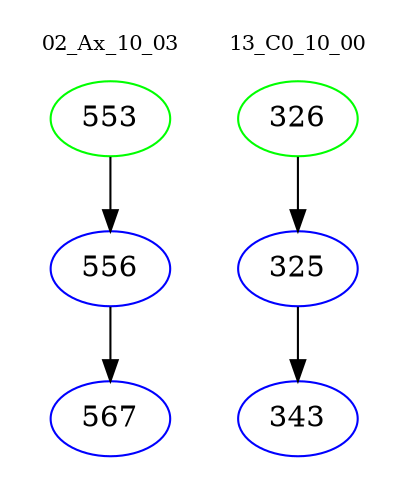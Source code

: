 digraph{
subgraph cluster_0 {
color = white
label = "02_Ax_10_03";
fontsize=10;
T0_553 [label="553", color="green"]
T0_553 -> T0_556 [color="black"]
T0_556 [label="556", color="blue"]
T0_556 -> T0_567 [color="black"]
T0_567 [label="567", color="blue"]
}
subgraph cluster_1 {
color = white
label = "13_C0_10_00";
fontsize=10;
T1_326 [label="326", color="green"]
T1_326 -> T1_325 [color="black"]
T1_325 [label="325", color="blue"]
T1_325 -> T1_343 [color="black"]
T1_343 [label="343", color="blue"]
}
}
